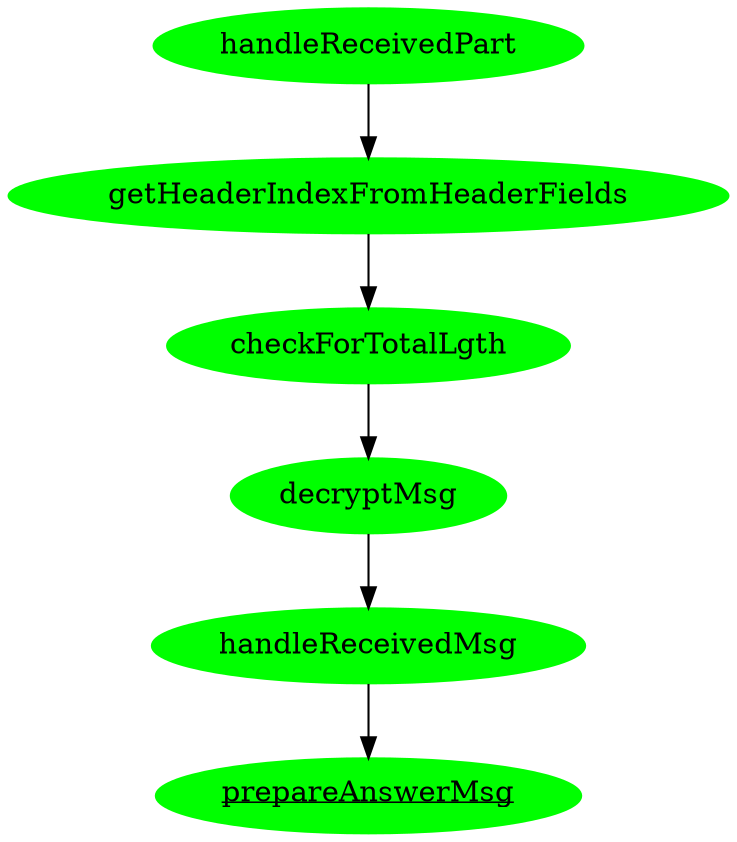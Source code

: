 digraph G3 {
  handleReceivedPart[style="filled", color="green"];
  getHeaderIndexFromHeaderFields[style="filled", color="green"];
  handleReceivedPart -> getHeaderIndexFromHeaderFields;
  getHeaderIndexFromHeaderFields -> checkForTotalLgth;
  checkForTotalLgth[style="filled", color="green"];
  checkForTotalLgth -> decryptMsg;
  decryptMsg[style="filled", color="green"];
  decryptMsg -> handleReceivedMsg;
  handleReceivedMsg[style="filled", color="green"];
  handleReceivedMsg -> prepareAnswerMsg;
  prepareAnswerMsg[style="filled", color="green", label=<<u>prepareAnswerMsg</u>> URL="\ref prepareAnswerMsg"];
}  

